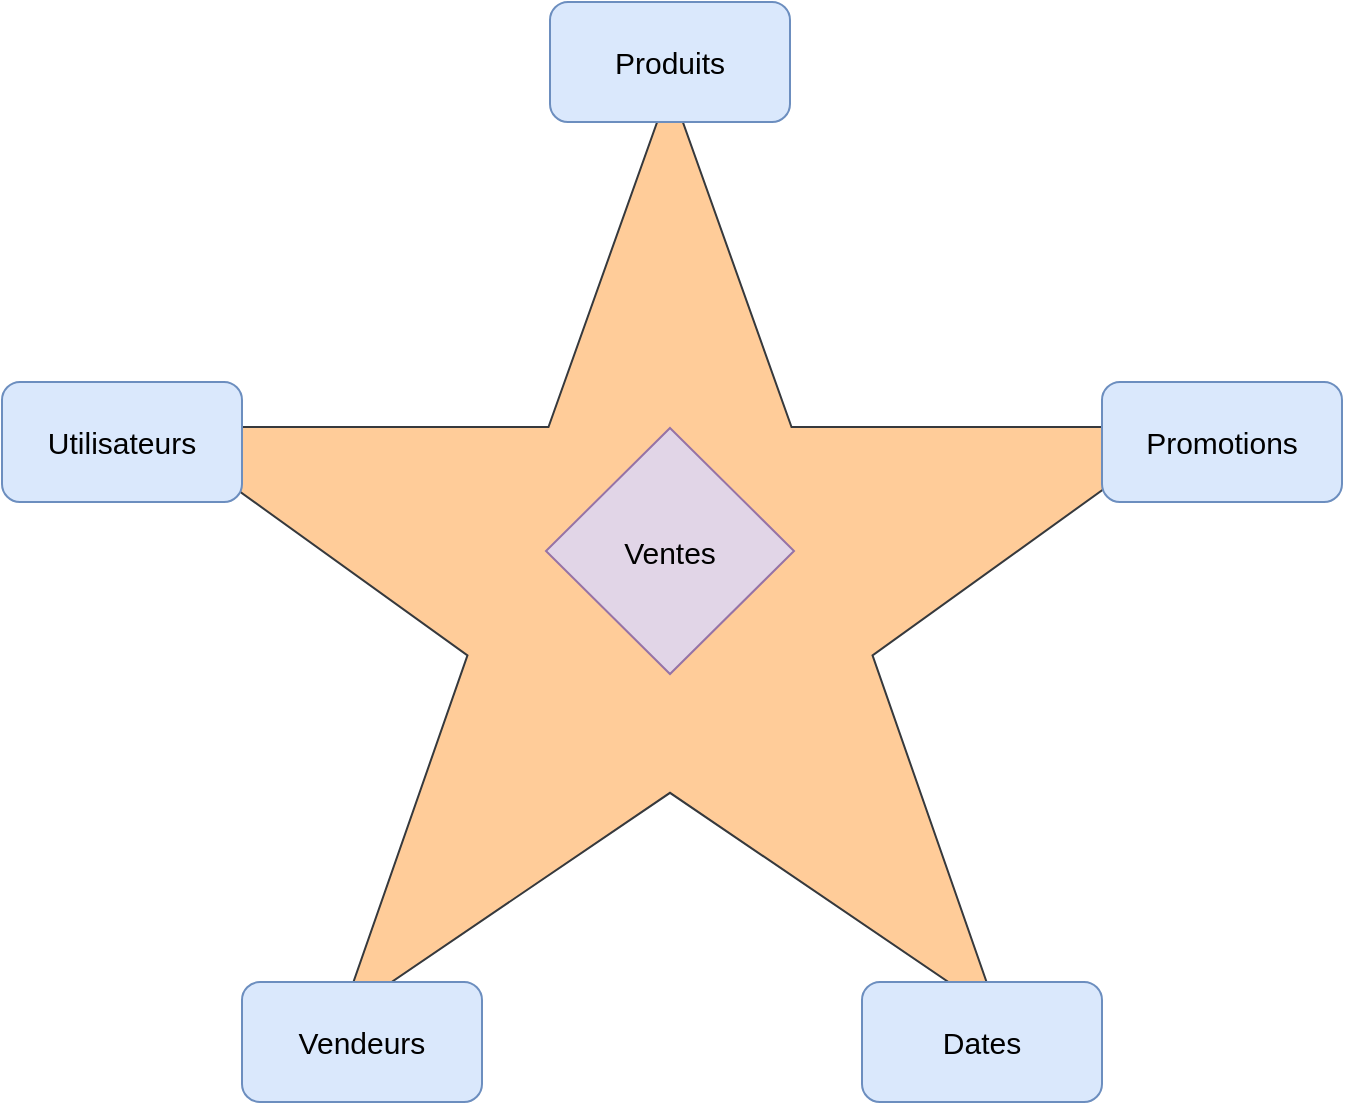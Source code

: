 <mxfile version="13.7.7" type="device"><diagram id="HJB_dLtfTR3FHXt50hab" name="Page-1"><mxGraphModel dx="868" dy="494" grid="1" gridSize="10" guides="1" tooltips="1" connect="1" arrows="1" fold="1" page="1" pageScale="1" pageWidth="827" pageHeight="1169" math="0" shadow="0"><root><mxCell id="0"/><mxCell id="1" parent="0"/><mxCell id="ks443IaoIHb-86FTE6MJ-1" value="" style="verticalLabelPosition=bottom;verticalAlign=top;html=1;shape=mxgraph.basic.star;fillColor=#ffcc99;strokeColor=#36393d;" parent="1" vertex="1"><mxGeometry x="154" y="352" width="520" height="465" as="geometry"/></mxCell><mxCell id="ks443IaoIHb-86FTE6MJ-3" value="Utilisateurs" style="rounded=1;whiteSpace=wrap;html=1;fontSize=15;fillColor=#dae8fc;strokeColor=#6c8ebf;" parent="1" vertex="1"><mxGeometry x="80" y="500" width="120" height="60" as="geometry"/></mxCell><mxCell id="ks443IaoIHb-86FTE6MJ-4" value="&lt;font style=&quot;font-size: 15px&quot;&gt;Promotions&lt;/font&gt;" style="rounded=1;whiteSpace=wrap;html=1;fillColor=#dae8fc;strokeColor=#6c8ebf;" parent="1" vertex="1"><mxGeometry x="630" y="500" width="120" height="60" as="geometry"/></mxCell><mxCell id="ks443IaoIHb-86FTE6MJ-5" value="&lt;font style=&quot;font-size: 15px&quot;&gt;Produits&lt;/font&gt;" style="rounded=1;whiteSpace=wrap;html=1;fillColor=#dae8fc;strokeColor=#6c8ebf;" parent="1" vertex="1"><mxGeometry x="354" y="310" width="120" height="60" as="geometry"/></mxCell><mxCell id="ks443IaoIHb-86FTE6MJ-6" value="Vendeurs" style="rounded=1;whiteSpace=wrap;html=1;fontSize=15;fillColor=#dae8fc;strokeColor=#6c8ebf;" parent="1" vertex="1"><mxGeometry x="200" y="800" width="120" height="60" as="geometry"/></mxCell><mxCell id="ks443IaoIHb-86FTE6MJ-7" value="Dates" style="rounded=1;whiteSpace=wrap;html=1;fontSize=15;fillColor=#dae8fc;strokeColor=#6c8ebf;" parent="1" vertex="1"><mxGeometry x="510" y="800" width="120" height="60" as="geometry"/></mxCell><mxCell id="ks443IaoIHb-86FTE6MJ-8" value="Ventes" style="rhombus;whiteSpace=wrap;html=1;fontSize=15;fillColor=#e1d5e7;strokeColor=#9673a6;" parent="1" vertex="1"><mxGeometry x="352" y="523" width="124" height="123" as="geometry"/></mxCell></root></mxGraphModel></diagram></mxfile>